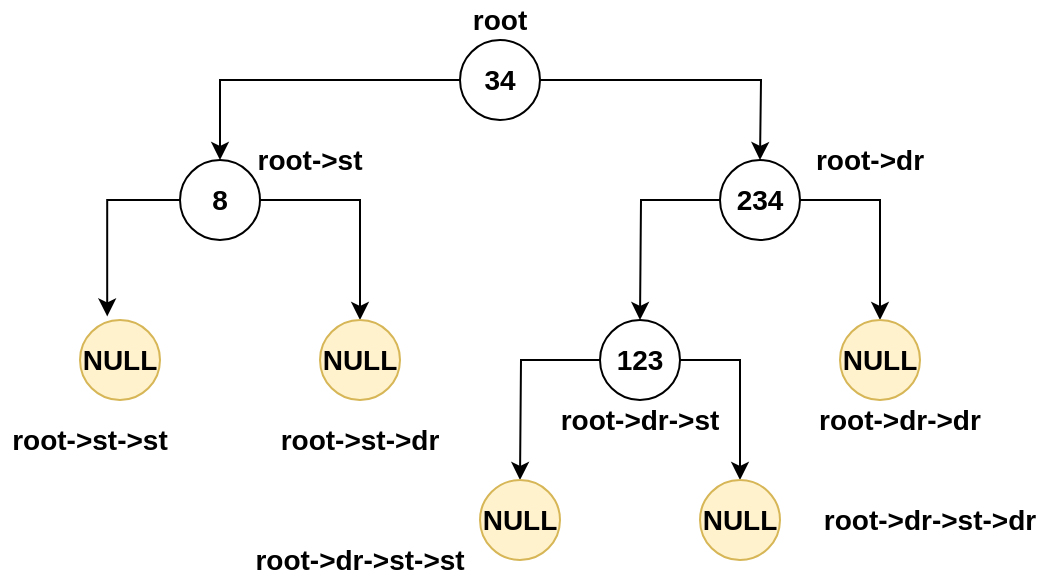 <mxfile version="14.7.1" type="device"><diagram id="97UvqmakttZIb5lskE_v" name="Page-1"><mxGraphModel dx="1038" dy="548" grid="1" gridSize="10" guides="1" tooltips="1" connect="1" arrows="1" fold="1" page="1" pageScale="1" pageWidth="827" pageHeight="1169" math="0" shadow="0"><root><mxCell id="0"/><mxCell id="1" parent="0"/><mxCell id="4ll822oVKkg85Ty1oaNG-6" style="edgeStyle=orthogonalEdgeStyle;rounded=0;orthogonalLoop=1;jettySize=auto;html=1;entryX=0.5;entryY=0;entryDx=0;entryDy=0;" parent="1" source="4ll822oVKkg85Ty1oaNG-1" edge="1"><mxGeometry relative="1" as="geometry"><mxPoint x="420" y="120" as="targetPoint"/></mxGeometry></mxCell><mxCell id="4ll822oVKkg85Ty1oaNG-25" style="edgeStyle=orthogonalEdgeStyle;rounded=0;orthogonalLoop=1;jettySize=auto;html=1;entryX=0.5;entryY=0;entryDx=0;entryDy=0;" parent="1" source="4ll822oVKkg85Ty1oaNG-1" target="4ll822oVKkg85Ty1oaNG-19" edge="1"><mxGeometry relative="1" as="geometry"/></mxCell><mxCell id="4ll822oVKkg85Ty1oaNG-1" value="&lt;b&gt;&lt;font style=&quot;font-size: 14px&quot;&gt;34&lt;/font&gt;&lt;/b&gt;" style="ellipse;whiteSpace=wrap;html=1;aspect=fixed;" parent="1" vertex="1"><mxGeometry x="270" y="60" width="40" height="40" as="geometry"/></mxCell><mxCell id="4ll822oVKkg85Ty1oaNG-11" style="edgeStyle=orthogonalEdgeStyle;rounded=0;orthogonalLoop=1;jettySize=auto;html=1;entryX=0.5;entryY=0;entryDx=0;entryDy=0;" parent="1" source="4ll822oVKkg85Ty1oaNG-7" edge="1"><mxGeometry relative="1" as="geometry"><mxPoint x="360" y="200" as="targetPoint"/></mxGeometry></mxCell><mxCell id="4ll822oVKkg85Ty1oaNG-12" style="edgeStyle=orthogonalEdgeStyle;rounded=0;orthogonalLoop=1;jettySize=auto;html=1;entryX=0.5;entryY=0;entryDx=0;entryDy=0;" parent="1" source="4ll822oVKkg85Ty1oaNG-7" target="4ll822oVKkg85Ty1oaNG-10" edge="1"><mxGeometry relative="1" as="geometry"/></mxCell><mxCell id="4ll822oVKkg85Ty1oaNG-7" value="&lt;b&gt;&lt;font style=&quot;font-size: 14px&quot;&gt;234&lt;/font&gt;&lt;/b&gt;" style="ellipse;whiteSpace=wrap;html=1;aspect=fixed;" parent="1" vertex="1"><mxGeometry x="400" y="120" width="40" height="40" as="geometry"/></mxCell><mxCell id="4ll822oVKkg85Ty1oaNG-10" value="&lt;b&gt;&lt;font style=&quot;font-size: 14px&quot;&gt;NULL&lt;/font&gt;&lt;/b&gt;" style="ellipse;whiteSpace=wrap;html=1;aspect=fixed;fillColor=#fff2cc;strokeColor=#d6b656;" parent="1" vertex="1"><mxGeometry x="460" y="200" width="40" height="40" as="geometry"/></mxCell><mxCell id="4ll822oVKkg85Ty1oaNG-17" style="edgeStyle=orthogonalEdgeStyle;rounded=0;orthogonalLoop=1;jettySize=auto;html=1;entryX=0.5;entryY=0;entryDx=0;entryDy=0;" parent="1" source="4ll822oVKkg85Ty1oaNG-13" edge="1"><mxGeometry relative="1" as="geometry"><mxPoint x="300" y="280" as="targetPoint"/></mxGeometry></mxCell><mxCell id="4ll822oVKkg85Ty1oaNG-18" style="edgeStyle=orthogonalEdgeStyle;rounded=0;orthogonalLoop=1;jettySize=auto;html=1;entryX=0.5;entryY=0;entryDx=0;entryDy=0;" parent="1" source="4ll822oVKkg85Ty1oaNG-13" target="4ll822oVKkg85Ty1oaNG-16" edge="1"><mxGeometry relative="1" as="geometry"/></mxCell><mxCell id="4ll822oVKkg85Ty1oaNG-13" value="&lt;b&gt;&lt;font style=&quot;font-size: 14px&quot;&gt;123&lt;/font&gt;&lt;/b&gt;" style="ellipse;whiteSpace=wrap;html=1;aspect=fixed;" parent="1" vertex="1"><mxGeometry x="340" y="200" width="40" height="40" as="geometry"/></mxCell><mxCell id="4ll822oVKkg85Ty1oaNG-16" value="&lt;b&gt;&lt;font style=&quot;font-size: 14px&quot;&gt;NULL&lt;/font&gt;&lt;/b&gt;" style="ellipse;whiteSpace=wrap;html=1;aspect=fixed;fillColor=#fff2cc;strokeColor=#d6b656;" parent="1" vertex="1"><mxGeometry x="390" y="280" width="40" height="40" as="geometry"/></mxCell><mxCell id="4ll822oVKkg85Ty1oaNG-23" style="edgeStyle=orthogonalEdgeStyle;rounded=0;orthogonalLoop=1;jettySize=auto;html=1;entryX=0.34;entryY=-0.045;entryDx=0;entryDy=0;entryPerimeter=0;" parent="1" source="4ll822oVKkg85Ty1oaNG-19" target="4ll822oVKkg85Ty1oaNG-20" edge="1"><mxGeometry relative="1" as="geometry"/></mxCell><mxCell id="4ll822oVKkg85Ty1oaNG-24" style="edgeStyle=orthogonalEdgeStyle;rounded=0;orthogonalLoop=1;jettySize=auto;html=1;entryX=0.5;entryY=0;entryDx=0;entryDy=0;" parent="1" source="4ll822oVKkg85Ty1oaNG-19" target="4ll822oVKkg85Ty1oaNG-22" edge="1"><mxGeometry relative="1" as="geometry"/></mxCell><mxCell id="4ll822oVKkg85Ty1oaNG-19" value="&lt;b&gt;&lt;font style=&quot;font-size: 14px&quot;&gt;8&lt;/font&gt;&lt;/b&gt;" style="ellipse;whiteSpace=wrap;html=1;aspect=fixed;" parent="1" vertex="1"><mxGeometry x="130" y="120" width="40" height="40" as="geometry"/></mxCell><mxCell id="4ll822oVKkg85Ty1oaNG-20" value="&lt;b&gt;&lt;font style=&quot;font-size: 14px&quot;&gt;NULL&lt;/font&gt;&lt;/b&gt;" style="ellipse;whiteSpace=wrap;html=1;aspect=fixed;fillColor=#fff2cc;strokeColor=#d6b656;" parent="1" vertex="1"><mxGeometry x="80" y="200" width="40" height="40" as="geometry"/></mxCell><mxCell id="4ll822oVKkg85Ty1oaNG-22" value="&lt;b&gt;&lt;font style=&quot;font-size: 14px&quot;&gt;NULL&lt;/font&gt;&lt;/b&gt;" style="ellipse;whiteSpace=wrap;html=1;aspect=fixed;fillColor=#fff2cc;strokeColor=#d6b656;" parent="1" vertex="1"><mxGeometry x="200" y="200" width="40" height="40" as="geometry"/></mxCell><mxCell id="4ll822oVKkg85Ty1oaNG-32" value="&lt;b&gt;&lt;font style=&quot;font-size: 14px&quot;&gt;root&lt;/font&gt;&lt;/b&gt;" style="text;html=1;strokeColor=none;fillColor=none;align=center;verticalAlign=middle;whiteSpace=wrap;rounded=0;" parent="1" vertex="1"><mxGeometry x="270" y="40" width="40" height="20" as="geometry"/></mxCell><mxCell id="4ll822oVKkg85Ty1oaNG-34" value="&lt;b&gt;&lt;font style=&quot;font-size: 14px&quot;&gt;root-&amp;gt;st&lt;/font&gt;&lt;/b&gt;" style="text;html=1;strokeColor=none;fillColor=none;align=center;verticalAlign=middle;whiteSpace=wrap;rounded=0;" parent="1" vertex="1"><mxGeometry x="160" y="110" width="70" height="20" as="geometry"/></mxCell><mxCell id="4ll822oVKkg85Ty1oaNG-35" value="&lt;b&gt;&lt;font style=&quot;font-size: 14px&quot;&gt;root-&amp;gt;st-&amp;gt;st&lt;/font&gt;&lt;/b&gt;" style="text;html=1;strokeColor=none;fillColor=none;align=center;verticalAlign=middle;whiteSpace=wrap;rounded=0;" parent="1" vertex="1"><mxGeometry x="40" y="250" width="90" height="20" as="geometry"/></mxCell><mxCell id="4ll822oVKkg85Ty1oaNG-36" value="&lt;b&gt;&lt;font style=&quot;font-size: 14px&quot;&gt;root-&amp;gt;st-&amp;gt;dr&lt;/font&gt;&lt;/b&gt;" style="text;html=1;strokeColor=none;fillColor=none;align=center;verticalAlign=middle;whiteSpace=wrap;rounded=0;" parent="1" vertex="1"><mxGeometry x="170" y="250" width="100" height="20" as="geometry"/></mxCell><mxCell id="4ll822oVKkg85Ty1oaNG-37" value="&lt;b&gt;&lt;font style=&quot;font-size: 14px&quot;&gt;root-&amp;gt;dr&lt;/font&gt;&lt;/b&gt;" style="text;html=1;strokeColor=none;fillColor=none;align=center;verticalAlign=middle;whiteSpace=wrap;rounded=0;" parent="1" vertex="1"><mxGeometry x="440" y="110" width="70" height="20" as="geometry"/></mxCell><mxCell id="4ll822oVKkg85Ty1oaNG-38" value="&lt;b&gt;&lt;font style=&quot;font-size: 14px&quot;&gt;root-&amp;gt;dr-&amp;gt;dr&lt;/font&gt;&lt;/b&gt;" style="text;html=1;strokeColor=none;fillColor=none;align=center;verticalAlign=middle;whiteSpace=wrap;rounded=0;" parent="1" vertex="1"><mxGeometry x="440" y="240" width="100" height="20" as="geometry"/></mxCell><mxCell id="4ll822oVKkg85Ty1oaNG-39" value="&lt;b&gt;&lt;font style=&quot;font-size: 14px&quot;&gt;root-&amp;gt;dr-&amp;gt;st&lt;/font&gt;&lt;/b&gt;" style="text;html=1;strokeColor=none;fillColor=none;align=center;verticalAlign=middle;whiteSpace=wrap;rounded=0;" parent="1" vertex="1"><mxGeometry x="310" y="240" width="100" height="20" as="geometry"/></mxCell><mxCell id="4ll822oVKkg85Ty1oaNG-40" value="&lt;b&gt;&lt;font style=&quot;font-size: 14px&quot;&gt;root-&amp;gt;dr-&amp;gt;st-&amp;gt;st&lt;/font&gt;&lt;/b&gt;" style="text;html=1;strokeColor=none;fillColor=none;align=center;verticalAlign=middle;whiteSpace=wrap;rounded=0;" parent="1" vertex="1"><mxGeometry x="155" y="310" width="130" height="20" as="geometry"/></mxCell><mxCell id="4ll822oVKkg85Ty1oaNG-41" value="&lt;b&gt;&lt;font style=&quot;font-size: 14px&quot;&gt;root-&amp;gt;dr-&amp;gt;st-&amp;gt;dr&lt;/font&gt;&lt;/b&gt;" style="text;html=1;strokeColor=none;fillColor=none;align=center;verticalAlign=middle;whiteSpace=wrap;rounded=0;" parent="1" vertex="1"><mxGeometry x="440" y="290" width="130" height="20" as="geometry"/></mxCell><mxCell id="-czamaqkvo1_cYAEhqO_-2" value="&lt;b&gt;&lt;font style=&quot;font-size: 14px&quot;&gt;NULL&lt;/font&gt;&lt;/b&gt;" style="ellipse;whiteSpace=wrap;html=1;aspect=fixed;fillColor=#fff2cc;strokeColor=#d6b656;" vertex="1" parent="1"><mxGeometry x="280" y="280" width="40" height="40" as="geometry"/></mxCell></root></mxGraphModel></diagram></mxfile>